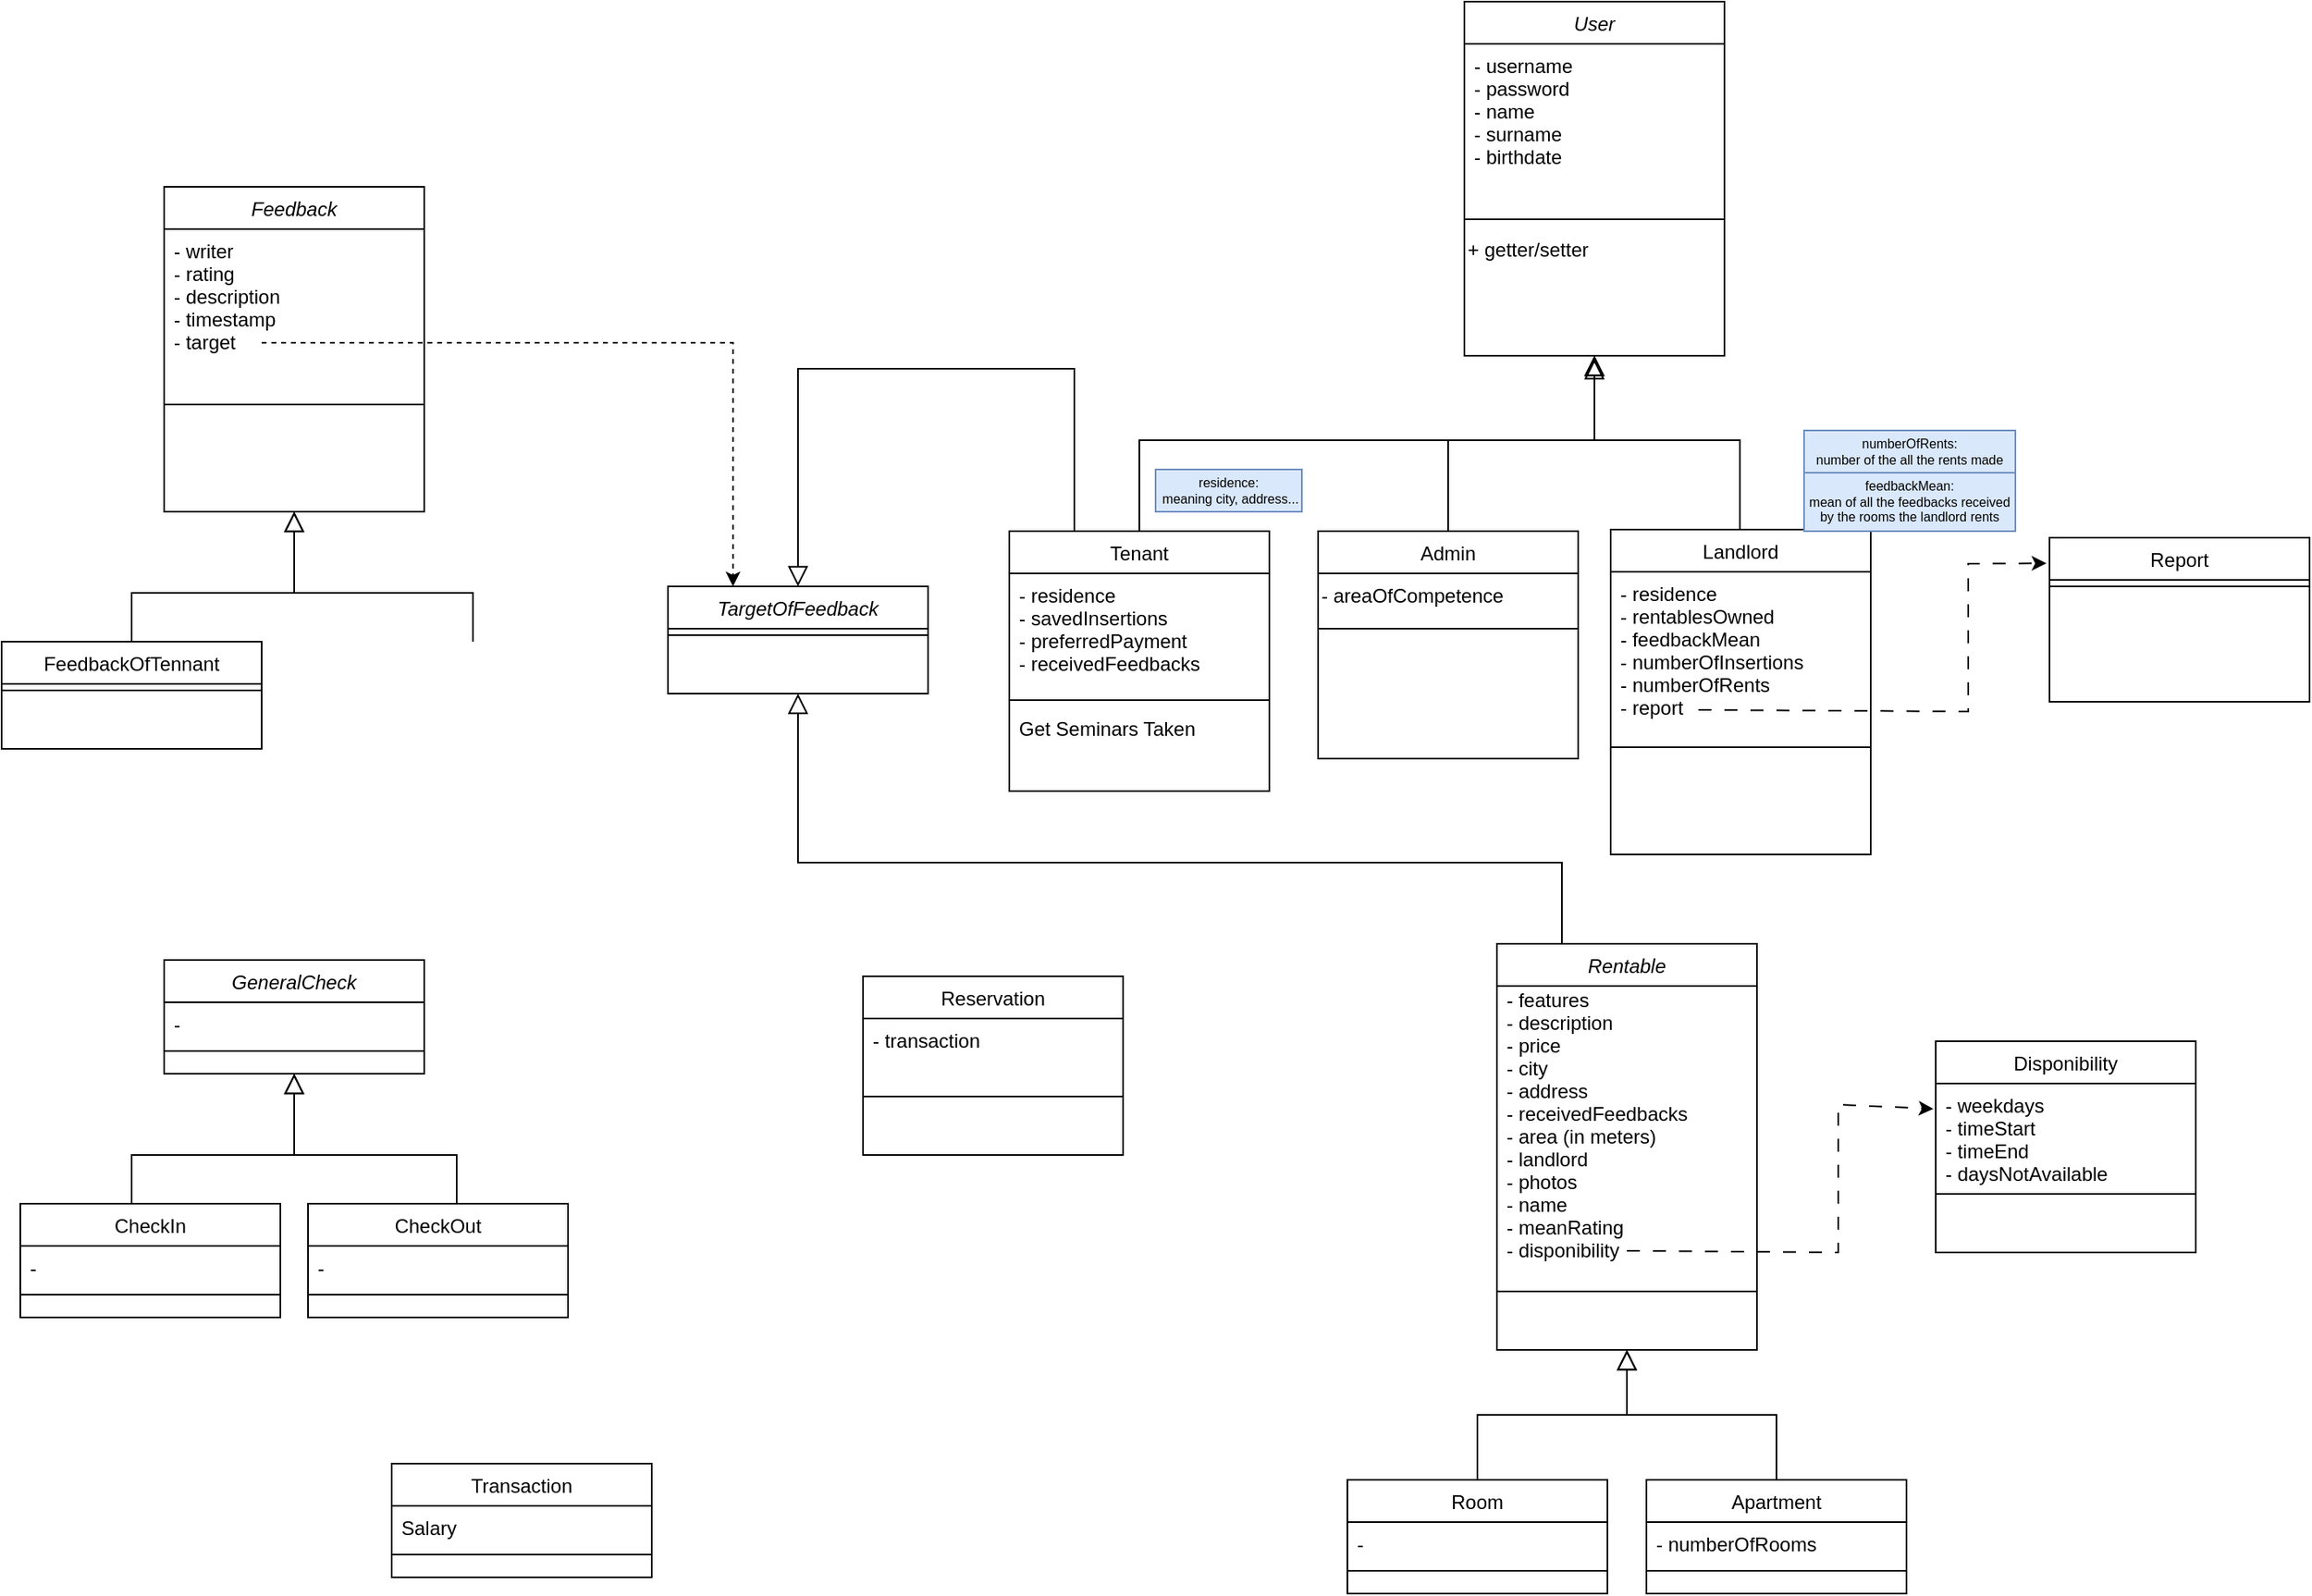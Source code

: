 <mxfile version="22.1.0" type="github">
  <diagram id="C5RBs43oDa-KdzZeNtuy" name="Page-1">
    <mxGraphModel dx="2010" dy="683" grid="1" gridSize="10" guides="1" tooltips="1" connect="1" arrows="1" fold="1" page="1" pageScale="1" pageWidth="827" pageHeight="1169" math="0" shadow="0">
      <root>
        <mxCell id="WIyWlLk6GJQsqaUBKTNV-0" />
        <mxCell id="WIyWlLk6GJQsqaUBKTNV-1" parent="WIyWlLk6GJQsqaUBKTNV-0" />
        <mxCell id="zkfFHV4jXpPFQw0GAbJ--0" value="User" style="swimlane;fontStyle=2;align=center;verticalAlign=top;childLayout=stackLayout;horizontal=1;startSize=26;horizontalStack=0;resizeParent=1;resizeLast=0;collapsible=1;marginBottom=0;rounded=0;shadow=0;strokeWidth=1;" parent="WIyWlLk6GJQsqaUBKTNV-1" vertex="1">
          <mxGeometry x="220" y="40" width="160" height="218" as="geometry">
            <mxRectangle x="220" y="40" width="160" height="26" as="alternateBounds" />
          </mxGeometry>
        </mxCell>
        <mxCell id="zkfFHV4jXpPFQw0GAbJ--1" value="- username&#xa;- password&#xa;- name&#xa;- surname&#xa;- birthdate&#xa;" style="text;align=left;verticalAlign=top;spacingLeft=4;spacingRight=4;overflow=hidden;rotatable=0;points=[[0,0.5],[1,0.5]];portConstraint=eastwest;" parent="zkfFHV4jXpPFQw0GAbJ--0" vertex="1">
          <mxGeometry y="26" width="160" height="104" as="geometry" />
        </mxCell>
        <mxCell id="zkfFHV4jXpPFQw0GAbJ--4" value="" style="line;html=1;strokeWidth=1;align=left;verticalAlign=middle;spacingTop=-1;spacingLeft=3;spacingRight=3;rotatable=0;labelPosition=right;points=[];portConstraint=eastwest;" parent="zkfFHV4jXpPFQw0GAbJ--0" vertex="1">
          <mxGeometry y="130" width="160" height="8" as="geometry" />
        </mxCell>
        <mxCell id="wfxfI5iOZnwXjlkPvfiG-52" value="&lt;div&gt;+ getter/setter&lt;/div&gt;" style="text;html=1;align=left;verticalAlign=middle;resizable=0;points=[];autosize=1;strokeColor=none;fillColor=none;" vertex="1" parent="zkfFHV4jXpPFQw0GAbJ--0">
          <mxGeometry y="138" width="160" height="30" as="geometry" />
        </mxCell>
        <mxCell id="zkfFHV4jXpPFQw0GAbJ--6" value="Tenant" style="swimlane;fontStyle=0;align=center;verticalAlign=top;childLayout=stackLayout;horizontal=1;startSize=26;horizontalStack=0;resizeParent=1;resizeLast=0;collapsible=1;marginBottom=0;rounded=0;shadow=0;strokeWidth=1;" parent="WIyWlLk6GJQsqaUBKTNV-1" vertex="1">
          <mxGeometry x="-60" y="366" width="160" height="160" as="geometry">
            <mxRectangle x="130" y="380" width="160" height="26" as="alternateBounds" />
          </mxGeometry>
        </mxCell>
        <mxCell id="zkfFHV4jXpPFQw0GAbJ--7" value="- residence&#xa;- savedInsertions&#xa;- preferredPayment&#xa;- receivedFeedbacks&#xa;&#xa;" style="text;align=left;verticalAlign=top;spacingLeft=4;spacingRight=4;overflow=hidden;rotatable=0;points=[[0,0.5],[1,0.5]];portConstraint=eastwest;" parent="zkfFHV4jXpPFQw0GAbJ--6" vertex="1">
          <mxGeometry y="26" width="160" height="74" as="geometry" />
        </mxCell>
        <mxCell id="zkfFHV4jXpPFQw0GAbJ--9" value="" style="line;html=1;strokeWidth=1;align=left;verticalAlign=middle;spacingTop=-1;spacingLeft=3;spacingRight=3;rotatable=0;labelPosition=right;points=[];portConstraint=eastwest;" parent="zkfFHV4jXpPFQw0GAbJ--6" vertex="1">
          <mxGeometry y="100" width="160" height="8" as="geometry" />
        </mxCell>
        <mxCell id="zkfFHV4jXpPFQw0GAbJ--11" value="Get Seminars Taken" style="text;align=left;verticalAlign=top;spacingLeft=4;spacingRight=4;overflow=hidden;rotatable=0;points=[[0,0.5],[1,0.5]];portConstraint=eastwest;" parent="zkfFHV4jXpPFQw0GAbJ--6" vertex="1">
          <mxGeometry y="108" width="160" height="26" as="geometry" />
        </mxCell>
        <mxCell id="zkfFHV4jXpPFQw0GAbJ--12" value="" style="endArrow=block;endSize=10;endFill=0;shadow=0;strokeWidth=1;rounded=0;edgeStyle=elbowEdgeStyle;elbow=vertical;" parent="WIyWlLk6GJQsqaUBKTNV-1" source="zkfFHV4jXpPFQw0GAbJ--6" target="zkfFHV4jXpPFQw0GAbJ--0" edge="1">
          <mxGeometry width="160" relative="1" as="geometry">
            <mxPoint x="200" y="203" as="sourcePoint" />
            <mxPoint x="200" y="203" as="targetPoint" />
            <Array as="points">
              <mxPoint x="160" y="310" />
            </Array>
          </mxGeometry>
        </mxCell>
        <mxCell id="zkfFHV4jXpPFQw0GAbJ--13" value="Landlord" style="swimlane;fontStyle=0;align=center;verticalAlign=top;childLayout=stackLayout;horizontal=1;startSize=26;horizontalStack=0;resizeParent=1;resizeLast=0;collapsible=1;marginBottom=0;rounded=0;shadow=0;strokeWidth=1;" parent="WIyWlLk6GJQsqaUBKTNV-1" vertex="1">
          <mxGeometry x="310" y="365" width="160" height="200" as="geometry">
            <mxRectangle x="340" y="380" width="170" height="26" as="alternateBounds" />
          </mxGeometry>
        </mxCell>
        <mxCell id="zkfFHV4jXpPFQw0GAbJ--14" value="- residence&#xa;- rentablesOwned&#xa;- feedbackMean&#xa;- numberOfInsertions&#xa;- numberOfRents&#xa;- report&#xa;&#xa;&#xa;" style="text;align=left;verticalAlign=top;spacingLeft=4;spacingRight=4;overflow=hidden;rotatable=0;points=[[0,0.5],[1,0.5]];portConstraint=eastwest;" parent="zkfFHV4jXpPFQw0GAbJ--13" vertex="1">
          <mxGeometry y="26" width="160" height="104" as="geometry" />
        </mxCell>
        <mxCell id="zkfFHV4jXpPFQw0GAbJ--15" value="" style="line;html=1;strokeWidth=1;align=left;verticalAlign=middle;spacingTop=-1;spacingLeft=3;spacingRight=3;rotatable=0;labelPosition=right;points=[];portConstraint=eastwest;" parent="zkfFHV4jXpPFQw0GAbJ--13" vertex="1">
          <mxGeometry y="130" width="160" height="8" as="geometry" />
        </mxCell>
        <mxCell id="zkfFHV4jXpPFQw0GAbJ--16" value="" style="endArrow=block;endSize=10;endFill=0;shadow=0;strokeWidth=1;rounded=0;edgeStyle=elbowEdgeStyle;elbow=vertical;" parent="WIyWlLk6GJQsqaUBKTNV-1" edge="1">
          <mxGeometry width="160" relative="1" as="geometry">
            <mxPoint x="389.52" y="365" as="sourcePoint" />
            <mxPoint x="300" y="260" as="targetPoint" />
            <Array as="points">
              <mxPoint x="350" y="310" />
            </Array>
          </mxGeometry>
        </mxCell>
        <mxCell id="zkfFHV4jXpPFQw0GAbJ--17" value="FeedbackOfTennant" style="swimlane;fontStyle=0;align=center;verticalAlign=top;childLayout=stackLayout;horizontal=1;startSize=26;horizontalStack=0;resizeParent=1;resizeLast=0;collapsible=1;marginBottom=0;rounded=0;shadow=0;strokeWidth=1;" parent="WIyWlLk6GJQsqaUBKTNV-1" vertex="1">
          <mxGeometry x="-680" y="434" width="160" height="66" as="geometry">
            <mxRectangle x="550" y="140" width="160" height="26" as="alternateBounds" />
          </mxGeometry>
        </mxCell>
        <mxCell id="zkfFHV4jXpPFQw0GAbJ--23" value="" style="line;html=1;strokeWidth=1;align=left;verticalAlign=middle;spacingTop=-1;spacingLeft=3;spacingRight=3;rotatable=0;labelPosition=right;points=[];portConstraint=eastwest;" parent="zkfFHV4jXpPFQw0GAbJ--17" vertex="1">
          <mxGeometry y="26" width="160" height="8" as="geometry" />
        </mxCell>
        <mxCell id="wfxfI5iOZnwXjlkPvfiG-5" value="Report" style="swimlane;fontStyle=0;align=center;verticalAlign=top;childLayout=stackLayout;horizontal=1;startSize=26;horizontalStack=0;resizeParent=1;resizeLast=0;collapsible=1;marginBottom=0;rounded=0;shadow=0;strokeWidth=1;" vertex="1" parent="WIyWlLk6GJQsqaUBKTNV-1">
          <mxGeometry x="580" y="370" width="160" height="101" as="geometry">
            <mxRectangle x="340" y="380" width="170" height="26" as="alternateBounds" />
          </mxGeometry>
        </mxCell>
        <mxCell id="wfxfI5iOZnwXjlkPvfiG-7" value="" style="line;html=1;strokeWidth=1;align=left;verticalAlign=middle;spacingTop=-1;spacingLeft=3;spacingRight=3;rotatable=0;labelPosition=right;points=[];portConstraint=eastwest;" vertex="1" parent="wfxfI5iOZnwXjlkPvfiG-5">
          <mxGeometry y="26" width="160" height="8" as="geometry" />
        </mxCell>
        <mxCell id="wfxfI5iOZnwXjlkPvfiG-14" value="Rentable" style="swimlane;fontStyle=2;align=center;verticalAlign=top;childLayout=stackLayout;horizontal=1;startSize=26;horizontalStack=0;resizeParent=1;resizeLast=0;collapsible=1;marginBottom=0;rounded=0;shadow=0;strokeWidth=1;" vertex="1" parent="WIyWlLk6GJQsqaUBKTNV-1">
          <mxGeometry x="240" y="620" width="160" height="250" as="geometry">
            <mxRectangle x="340" y="380" width="170" height="26" as="alternateBounds" />
          </mxGeometry>
        </mxCell>
        <mxCell id="wfxfI5iOZnwXjlkPvfiG-15" value="- features&#xa;- description&#xa;- price&#xa;- city&#xa;- address&#xa;- receivedFeedbacks&#xa;- area (in meters)&#xa;- landlord&#xa;- photos&#xa;- name&#xa;- meanRating&#xa;- disponibility&#xa;&#xa;&#xa;&#xa;&#xa;&#xa;" style="text;align=left;verticalAlign=middle;spacingLeft=4;spacingRight=4;overflow=hidden;rotatable=0;points=[[0,0.5],[1,0.5]];portConstraint=eastwest;labelPosition=center;verticalLabelPosition=middle;" vertex="1" parent="wfxfI5iOZnwXjlkPvfiG-14">
          <mxGeometry y="26" width="160" height="184" as="geometry" />
        </mxCell>
        <mxCell id="wfxfI5iOZnwXjlkPvfiG-16" value="" style="line;html=1;strokeWidth=1;align=left;verticalAlign=middle;spacingTop=-1;spacingLeft=3;spacingRight=3;rotatable=0;labelPosition=right;points=[];portConstraint=eastwest;" vertex="1" parent="wfxfI5iOZnwXjlkPvfiG-14">
          <mxGeometry y="210" width="160" height="8" as="geometry" />
        </mxCell>
        <mxCell id="wfxfI5iOZnwXjlkPvfiG-17" value="Room" style="swimlane;fontStyle=0;align=center;verticalAlign=top;childLayout=stackLayout;horizontal=1;startSize=26;horizontalStack=0;resizeParent=1;resizeLast=0;collapsible=1;marginBottom=0;rounded=0;shadow=0;strokeWidth=1;" vertex="1" parent="WIyWlLk6GJQsqaUBKTNV-1">
          <mxGeometry x="148" y="950" width="160" height="70" as="geometry">
            <mxRectangle x="340" y="380" width="170" height="26" as="alternateBounds" />
          </mxGeometry>
        </mxCell>
        <mxCell id="wfxfI5iOZnwXjlkPvfiG-18" value="- " style="text;align=left;verticalAlign=top;spacingLeft=4;spacingRight=4;overflow=hidden;rotatable=0;points=[[0,0.5],[1,0.5]];portConstraint=eastwest;" vertex="1" parent="wfxfI5iOZnwXjlkPvfiG-17">
          <mxGeometry y="26" width="160" height="26" as="geometry" />
        </mxCell>
        <mxCell id="wfxfI5iOZnwXjlkPvfiG-19" value="" style="line;html=1;strokeWidth=1;align=left;verticalAlign=middle;spacingTop=-1;spacingLeft=3;spacingRight=3;rotatable=0;labelPosition=right;points=[];portConstraint=eastwest;" vertex="1" parent="wfxfI5iOZnwXjlkPvfiG-17">
          <mxGeometry y="52" width="160" height="8" as="geometry" />
        </mxCell>
        <mxCell id="wfxfI5iOZnwXjlkPvfiG-20" value="Apartment" style="swimlane;fontStyle=0;align=center;verticalAlign=top;childLayout=stackLayout;horizontal=1;startSize=26;horizontalStack=0;resizeParent=1;resizeLast=0;collapsible=1;marginBottom=0;rounded=0;shadow=0;strokeWidth=1;" vertex="1" parent="WIyWlLk6GJQsqaUBKTNV-1">
          <mxGeometry x="332" y="950" width="160" height="70" as="geometry">
            <mxRectangle x="340" y="380" width="170" height="26" as="alternateBounds" />
          </mxGeometry>
        </mxCell>
        <mxCell id="wfxfI5iOZnwXjlkPvfiG-21" value="- numberOfRooms" style="text;align=left;verticalAlign=top;spacingLeft=4;spacingRight=4;overflow=hidden;rotatable=0;points=[[0,0.5],[1,0.5]];portConstraint=eastwest;" vertex="1" parent="wfxfI5iOZnwXjlkPvfiG-20">
          <mxGeometry y="26" width="160" height="26" as="geometry" />
        </mxCell>
        <mxCell id="wfxfI5iOZnwXjlkPvfiG-22" value="" style="line;html=1;strokeWidth=1;align=left;verticalAlign=middle;spacingTop=-1;spacingLeft=3;spacingRight=3;rotatable=0;labelPosition=right;points=[];portConstraint=eastwest;" vertex="1" parent="wfxfI5iOZnwXjlkPvfiG-20">
          <mxGeometry y="52" width="160" height="8" as="geometry" />
        </mxCell>
        <mxCell id="wfxfI5iOZnwXjlkPvfiG-23" value="Reservation" style="swimlane;fontStyle=0;align=center;verticalAlign=top;childLayout=stackLayout;horizontal=1;startSize=26;horizontalStack=0;resizeParent=1;resizeLast=0;collapsible=1;marginBottom=0;rounded=0;shadow=0;strokeWidth=1;" vertex="1" parent="WIyWlLk6GJQsqaUBKTNV-1">
          <mxGeometry x="-150" y="640" width="160" height="110" as="geometry">
            <mxRectangle x="340" y="380" width="170" height="26" as="alternateBounds" />
          </mxGeometry>
        </mxCell>
        <mxCell id="wfxfI5iOZnwXjlkPvfiG-24" value="- transaction" style="text;align=left;verticalAlign=top;spacingLeft=4;spacingRight=4;overflow=hidden;rotatable=0;points=[[0,0.5],[1,0.5]];portConstraint=eastwest;" vertex="1" parent="wfxfI5iOZnwXjlkPvfiG-23">
          <mxGeometry y="26" width="160" height="44" as="geometry" />
        </mxCell>
        <mxCell id="wfxfI5iOZnwXjlkPvfiG-25" value="" style="line;html=1;strokeWidth=1;align=left;verticalAlign=middle;spacingTop=-1;spacingLeft=3;spacingRight=3;rotatable=0;labelPosition=right;points=[];portConstraint=eastwest;" vertex="1" parent="wfxfI5iOZnwXjlkPvfiG-23">
          <mxGeometry y="70" width="160" height="8" as="geometry" />
        </mxCell>
        <mxCell id="wfxfI5iOZnwXjlkPvfiG-26" value="Transaction" style="swimlane;fontStyle=0;align=center;verticalAlign=top;childLayout=stackLayout;horizontal=1;startSize=26;horizontalStack=0;resizeParent=1;resizeLast=0;collapsible=1;marginBottom=0;rounded=0;shadow=0;strokeWidth=1;" vertex="1" parent="WIyWlLk6GJQsqaUBKTNV-1">
          <mxGeometry x="-440" y="940" width="160" height="70" as="geometry">
            <mxRectangle x="340" y="380" width="170" height="26" as="alternateBounds" />
          </mxGeometry>
        </mxCell>
        <mxCell id="wfxfI5iOZnwXjlkPvfiG-27" value="Salary" style="text;align=left;verticalAlign=top;spacingLeft=4;spacingRight=4;overflow=hidden;rotatable=0;points=[[0,0.5],[1,0.5]];portConstraint=eastwest;" vertex="1" parent="wfxfI5iOZnwXjlkPvfiG-26">
          <mxGeometry y="26" width="160" height="26" as="geometry" />
        </mxCell>
        <mxCell id="wfxfI5iOZnwXjlkPvfiG-28" value="" style="line;html=1;strokeWidth=1;align=left;verticalAlign=middle;spacingTop=-1;spacingLeft=3;spacingRight=3;rotatable=0;labelPosition=right;points=[];portConstraint=eastwest;" vertex="1" parent="wfxfI5iOZnwXjlkPvfiG-26">
          <mxGeometry y="52" width="160" height="8" as="geometry" />
        </mxCell>
        <mxCell id="wfxfI5iOZnwXjlkPvfiG-55" value="Feedback" style="swimlane;fontStyle=2;align=center;verticalAlign=top;childLayout=stackLayout;horizontal=1;startSize=26;horizontalStack=0;resizeParent=1;resizeLast=0;collapsible=1;marginBottom=0;rounded=0;shadow=0;strokeWidth=1;" vertex="1" parent="WIyWlLk6GJQsqaUBKTNV-1">
          <mxGeometry x="-580" y="154" width="160" height="200" as="geometry">
            <mxRectangle x="340" y="380" width="170" height="26" as="alternateBounds" />
          </mxGeometry>
        </mxCell>
        <mxCell id="wfxfI5iOZnwXjlkPvfiG-56" value="- writer&#xa;- rating&#xa;- description&#xa;- timestamp&#xa;- target&#xa;" style="text;align=left;verticalAlign=top;spacingLeft=4;spacingRight=4;overflow=hidden;rotatable=0;points=[[0,0.5],[1,0.5]];portConstraint=eastwest;" vertex="1" parent="wfxfI5iOZnwXjlkPvfiG-55">
          <mxGeometry y="26" width="160" height="104" as="geometry" />
        </mxCell>
        <mxCell id="wfxfI5iOZnwXjlkPvfiG-74" value="" style="endArrow=block;endSize=10;endFill=0;shadow=0;strokeWidth=1;rounded=0;edgeStyle=elbowEdgeStyle;elbow=vertical;exitX=0.25;exitY=0;exitDx=0;exitDy=0;" edge="1" parent="wfxfI5iOZnwXjlkPvfiG-55" source="zkfFHV4jXpPFQw0GAbJ--6">
          <mxGeometry width="160" relative="1" as="geometry">
            <mxPoint x="30" y="160.0" as="sourcePoint" />
            <mxPoint x="390" y="246" as="targetPoint" />
            <Array as="points">
              <mxPoint x="170" y="112" />
            </Array>
          </mxGeometry>
        </mxCell>
        <mxCell id="wfxfI5iOZnwXjlkPvfiG-57" value="" style="line;html=1;strokeWidth=1;align=left;verticalAlign=middle;spacingTop=-1;spacingLeft=3;spacingRight=3;rotatable=0;labelPosition=right;points=[];portConstraint=eastwest;" vertex="1" parent="wfxfI5iOZnwXjlkPvfiG-55">
          <mxGeometry y="130" width="160" height="8" as="geometry" />
        </mxCell>
        <mxCell id="wfxfI5iOZnwXjlkPvfiG-60" value="" style="endArrow=block;endSize=10;endFill=0;shadow=0;strokeWidth=1;rounded=0;edgeStyle=elbowEdgeStyle;elbow=vertical;exitX=0.5;exitY=0;exitDx=0;exitDy=0;" edge="1" parent="WIyWlLk6GJQsqaUBKTNV-1" source="wfxfI5iOZnwXjlkPvfiG-2">
          <mxGeometry width="160" relative="1" as="geometry">
            <mxPoint x="10" y="358.0" as="sourcePoint" />
            <mxPoint x="300" y="258" as="targetPoint" />
            <Array as="points">
              <mxPoint x="260" y="310" />
            </Array>
          </mxGeometry>
        </mxCell>
        <mxCell id="wfxfI5iOZnwXjlkPvfiG-61" value="" style="endArrow=block;endSize=10;endFill=0;shadow=0;strokeWidth=1;rounded=0;edgeStyle=elbowEdgeStyle;elbow=vertical;" edge="1" parent="WIyWlLk6GJQsqaUBKTNV-1">
          <mxGeometry width="160" relative="1" as="geometry">
            <mxPoint x="-390" y="434" as="sourcePoint" />
            <mxPoint x="-500" y="354" as="targetPoint" />
            <Array as="points">
              <mxPoint x="-450" y="404" />
            </Array>
          </mxGeometry>
        </mxCell>
        <mxCell id="wfxfI5iOZnwXjlkPvfiG-62" value="" style="endArrow=block;endSize=10;endFill=0;shadow=0;strokeWidth=1;rounded=0;edgeStyle=elbowEdgeStyle;elbow=vertical;" edge="1" parent="WIyWlLk6GJQsqaUBKTNV-1">
          <mxGeometry width="160" relative="1" as="geometry">
            <mxPoint x="-600" y="434" as="sourcePoint" />
            <mxPoint x="-500" y="354" as="targetPoint" />
            <Array as="points">
              <mxPoint x="-550" y="404" />
            </Array>
          </mxGeometry>
        </mxCell>
        <mxCell id="wfxfI5iOZnwXjlkPvfiG-63" value="" style="endArrow=block;endSize=10;endFill=0;shadow=0;strokeWidth=1;rounded=0;edgeStyle=elbowEdgeStyle;elbow=vertical;exitX=0.5;exitY=0;exitDx=0;exitDy=0;" edge="1" parent="WIyWlLk6GJQsqaUBKTNV-1" source="wfxfI5iOZnwXjlkPvfiG-17">
          <mxGeometry width="160" relative="1" as="geometry">
            <mxPoint x="310" y="890" as="sourcePoint" />
            <mxPoint x="320" y="870" as="targetPoint" />
            <Array as="points" />
          </mxGeometry>
        </mxCell>
        <mxCell id="wfxfI5iOZnwXjlkPvfiG-64" value="" style="endArrow=block;endSize=10;endFill=0;shadow=0;strokeWidth=1;rounded=0;edgeStyle=elbowEdgeStyle;elbow=vertical;exitX=0.5;exitY=0;exitDx=0;exitDy=0;entryX=0.5;entryY=1;entryDx=0;entryDy=0;" edge="1" parent="WIyWlLk6GJQsqaUBKTNV-1" source="wfxfI5iOZnwXjlkPvfiG-20" target="wfxfI5iOZnwXjlkPvfiG-14">
          <mxGeometry width="160" relative="1" as="geometry">
            <mxPoint x="320" y="900" as="sourcePoint" />
            <mxPoint x="390" y="790" as="targetPoint" />
            <Array as="points" />
          </mxGeometry>
        </mxCell>
        <mxCell id="wfxfI5iOZnwXjlkPvfiG-65" value="&lt;div style=&quot;font-size: 8px;&quot;&gt;feedbackMean:&lt;/div&gt;mean of all the feedbacks received by the rooms the landlord rents" style="text;html=1;strokeColor=#6c8ebf;fillColor=#dae8fc;align=center;verticalAlign=middle;whiteSpace=wrap;rounded=0;fontSize=8;" vertex="1" parent="WIyWlLk6GJQsqaUBKTNV-1">
          <mxGeometry x="429" y="330" width="130" height="36" as="geometry" />
        </mxCell>
        <mxCell id="wfxfI5iOZnwXjlkPvfiG-66" value="&lt;div style=&quot;font-size: 8px;&quot;&gt;numberOfRents:&lt;/div&gt;number of the all the rents made " style="text;html=1;strokeColor=#6c8ebf;fillColor=#dae8fc;align=center;verticalAlign=middle;whiteSpace=wrap;rounded=0;fontSize=8;" vertex="1" parent="WIyWlLk6GJQsqaUBKTNV-1">
          <mxGeometry x="429" y="304" width="130" height="26" as="geometry" />
        </mxCell>
        <mxCell id="wfxfI5iOZnwXjlkPvfiG-71" value="TargetOfFeedback" style="swimlane;fontStyle=2;align=center;verticalAlign=top;childLayout=stackLayout;horizontal=1;startSize=26;horizontalStack=0;resizeParent=1;resizeLast=0;collapsible=1;marginBottom=0;rounded=0;shadow=0;strokeWidth=1;" vertex="1" parent="WIyWlLk6GJQsqaUBKTNV-1">
          <mxGeometry x="-270" y="400" width="160" height="66" as="geometry">
            <mxRectangle x="340" y="380" width="170" height="26" as="alternateBounds" />
          </mxGeometry>
        </mxCell>
        <mxCell id="wfxfI5iOZnwXjlkPvfiG-73" value="" style="line;html=1;strokeWidth=1;align=left;verticalAlign=middle;spacingTop=-1;spacingLeft=3;spacingRight=3;rotatable=0;labelPosition=right;points=[];portConstraint=eastwest;" vertex="1" parent="wfxfI5iOZnwXjlkPvfiG-71">
          <mxGeometry y="26" width="160" height="8" as="geometry" />
        </mxCell>
        <mxCell id="wfxfI5iOZnwXjlkPvfiG-72" value="&#xa;" style="text;align=left;verticalAlign=top;spacingLeft=4;spacingRight=4;overflow=hidden;rotatable=0;points=[[0,0.5],[1,0.5]];portConstraint=eastwest;" vertex="1" parent="wfxfI5iOZnwXjlkPvfiG-71">
          <mxGeometry y="34" width="160" height="26" as="geometry" />
        </mxCell>
        <mxCell id="wfxfI5iOZnwXjlkPvfiG-76" value="" style="endArrow=block;endSize=10;endFill=0;shadow=0;strokeWidth=1;rounded=0;edgeStyle=elbowEdgeStyle;elbow=vertical;exitX=0.25;exitY=0;exitDx=0;exitDy=0;entryX=0.5;entryY=1;entryDx=0;entryDy=0;" edge="1" parent="WIyWlLk6GJQsqaUBKTNV-1" source="wfxfI5iOZnwXjlkPvfiG-14" target="wfxfI5iOZnwXjlkPvfiG-71">
          <mxGeometry width="160" relative="1" as="geometry">
            <mxPoint x="319" y="572" as="sourcePoint" />
            <mxPoint x="-100" y="530" as="targetPoint" />
            <Array as="points">
              <mxPoint x="40" y="570" />
            </Array>
          </mxGeometry>
        </mxCell>
        <mxCell id="wfxfI5iOZnwXjlkPvfiG-2" value="Admin" style="swimlane;fontStyle=0;align=center;verticalAlign=top;childLayout=stackLayout;horizontal=1;startSize=26;horizontalStack=0;resizeParent=1;resizeLast=0;collapsible=1;marginBottom=0;rounded=0;shadow=0;strokeWidth=1;" vertex="1" parent="WIyWlLk6GJQsqaUBKTNV-1">
          <mxGeometry x="130" y="366" width="160" height="140" as="geometry">
            <mxRectangle x="340" y="380" width="170" height="26" as="alternateBounds" />
          </mxGeometry>
        </mxCell>
        <mxCell id="wfxfI5iOZnwXjlkPvfiG-67" value="- areaOfCompetence" style="text;html=1;align=left;verticalAlign=top;resizable=0;points=[];autosize=1;strokeColor=none;fillColor=none;" vertex="1" parent="wfxfI5iOZnwXjlkPvfiG-2">
          <mxGeometry y="26" width="160" height="30" as="geometry" />
        </mxCell>
        <mxCell id="wfxfI5iOZnwXjlkPvfiG-4" value="" style="line;html=1;strokeWidth=1;align=left;verticalAlign=middle;spacingTop=-1;spacingLeft=3;spacingRight=3;rotatable=0;labelPosition=right;points=[];portConstraint=eastwest;" vertex="1" parent="wfxfI5iOZnwXjlkPvfiG-2">
          <mxGeometry y="56" width="160" height="8" as="geometry" />
        </mxCell>
        <mxCell id="wfxfI5iOZnwXjlkPvfiG-53" value="&lt;div style=&quot;font-size: 8px;&quot;&gt;residence:&lt;/div&gt;&lt;div style=&quot;font-size: 8px;&quot;&gt;&amp;nbsp;meaning city, address...&lt;/div&gt;" style="text;html=1;strokeColor=#6c8ebf;fillColor=#dae8fc;align=center;verticalAlign=middle;whiteSpace=wrap;rounded=0;fontSize=8;" vertex="1" parent="WIyWlLk6GJQsqaUBKTNV-1">
          <mxGeometry x="30" y="328" width="90" height="26" as="geometry" />
        </mxCell>
        <mxCell id="wfxfI5iOZnwXjlkPvfiG-78" value="" style="endArrow=classic;html=1;rounded=0;entryX=0.25;entryY=0;entryDx=0;entryDy=0;dashed=1;" edge="1" parent="WIyWlLk6GJQsqaUBKTNV-1" target="wfxfI5iOZnwXjlkPvfiG-71">
          <mxGeometry width="50" height="50" relative="1" as="geometry">
            <mxPoint x="-520" y="250" as="sourcePoint" />
            <mxPoint x="-230" y="250" as="targetPoint" />
            <Array as="points">
              <mxPoint x="-230" y="250" />
            </Array>
          </mxGeometry>
        </mxCell>
        <mxCell id="wfxfI5iOZnwXjlkPvfiG-79" value="" style="endArrow=classic;html=1;rounded=0;entryX=-0.012;entryY=0.156;entryDx=0;entryDy=0;entryPerimeter=0;dashed=1;dashPattern=8 8;" edge="1" parent="WIyWlLk6GJQsqaUBKTNV-1" target="wfxfI5iOZnwXjlkPvfiG-5">
          <mxGeometry width="50" height="50" relative="1" as="geometry">
            <mxPoint x="364" y="476" as="sourcePoint" />
            <mxPoint x="580" y="410" as="targetPoint" />
            <Array as="points">
              <mxPoint x="530" y="477" />
              <mxPoint x="530" y="386" />
            </Array>
          </mxGeometry>
        </mxCell>
        <mxCell id="wfxfI5iOZnwXjlkPvfiG-8" value="Disponibility" style="swimlane;fontStyle=0;align=center;verticalAlign=top;childLayout=stackLayout;horizontal=1;startSize=26;horizontalStack=0;resizeParent=1;resizeLast=0;collapsible=1;marginBottom=0;rounded=0;shadow=0;strokeWidth=1;" vertex="1" parent="WIyWlLk6GJQsqaUBKTNV-1">
          <mxGeometry x="510" y="680" width="160" height="130" as="geometry">
            <mxRectangle x="340" y="380" width="170" height="26" as="alternateBounds" />
          </mxGeometry>
        </mxCell>
        <mxCell id="wfxfI5iOZnwXjlkPvfiG-9" value="- weekdays&#xa;- timeStart&#xa;- timeEnd&#xa;- daysNotAvailable&#xa;&#xa;&#xa;" style="text;align=left;verticalAlign=top;spacingLeft=4;spacingRight=4;overflow=hidden;rotatable=0;points=[[0,0.5],[1,0.5]];portConstraint=eastwest;" vertex="1" parent="wfxfI5iOZnwXjlkPvfiG-8">
          <mxGeometry y="26" width="160" height="64" as="geometry" />
        </mxCell>
        <mxCell id="wfxfI5iOZnwXjlkPvfiG-10" value="" style="line;html=1;strokeWidth=1;align=left;verticalAlign=middle;spacingTop=-1;spacingLeft=3;spacingRight=3;rotatable=0;labelPosition=right;points=[];portConstraint=eastwest;" vertex="1" parent="wfxfI5iOZnwXjlkPvfiG-8">
          <mxGeometry y="90" width="160" height="8" as="geometry" />
        </mxCell>
        <mxCell id="wfxfI5iOZnwXjlkPvfiG-80" value="" style="endArrow=classic;html=1;rounded=0;entryX=-0.009;entryY=0.244;entryDx=0;entryDy=0;entryPerimeter=0;dashed=1;dashPattern=8 8;" edge="1" parent="WIyWlLk6GJQsqaUBKTNV-1" target="wfxfI5iOZnwXjlkPvfiG-9">
          <mxGeometry width="50" height="50" relative="1" as="geometry">
            <mxPoint x="320" y="809" as="sourcePoint" />
            <mxPoint x="534" y="719" as="targetPoint" />
            <Array as="points">
              <mxPoint x="450" y="810" />
              <mxPoint x="450" y="719" />
            </Array>
          </mxGeometry>
        </mxCell>
        <mxCell id="wfxfI5iOZnwXjlkPvfiG-81" value="CheckIn" style="swimlane;fontStyle=0;align=center;verticalAlign=top;childLayout=stackLayout;horizontal=1;startSize=26;horizontalStack=0;resizeParent=1;resizeLast=0;collapsible=1;marginBottom=0;rounded=0;shadow=0;strokeWidth=1;" vertex="1" parent="WIyWlLk6GJQsqaUBKTNV-1">
          <mxGeometry x="-668.5" y="780" width="160" height="70" as="geometry">
            <mxRectangle x="340" y="380" width="170" height="26" as="alternateBounds" />
          </mxGeometry>
        </mxCell>
        <mxCell id="wfxfI5iOZnwXjlkPvfiG-82" value="- " style="text;align=left;verticalAlign=top;spacingLeft=4;spacingRight=4;overflow=hidden;rotatable=0;points=[[0,0.5],[1,0.5]];portConstraint=eastwest;" vertex="1" parent="wfxfI5iOZnwXjlkPvfiG-81">
          <mxGeometry y="26" width="160" height="26" as="geometry" />
        </mxCell>
        <mxCell id="wfxfI5iOZnwXjlkPvfiG-83" value="" style="line;html=1;strokeWidth=1;align=left;verticalAlign=middle;spacingTop=-1;spacingLeft=3;spacingRight=3;rotatable=0;labelPosition=right;points=[];portConstraint=eastwest;" vertex="1" parent="wfxfI5iOZnwXjlkPvfiG-81">
          <mxGeometry y="52" width="160" height="8" as="geometry" />
        </mxCell>
        <mxCell id="wfxfI5iOZnwXjlkPvfiG-85" value="CheckOut" style="swimlane;fontStyle=0;align=center;verticalAlign=top;childLayout=stackLayout;horizontal=1;startSize=26;horizontalStack=0;resizeParent=1;resizeLast=0;collapsible=1;marginBottom=0;rounded=0;shadow=0;strokeWidth=1;" vertex="1" parent="WIyWlLk6GJQsqaUBKTNV-1">
          <mxGeometry x="-491.5" y="780" width="160" height="70" as="geometry">
            <mxRectangle x="340" y="380" width="170" height="26" as="alternateBounds" />
          </mxGeometry>
        </mxCell>
        <mxCell id="wfxfI5iOZnwXjlkPvfiG-86" value="- " style="text;align=left;verticalAlign=top;spacingLeft=4;spacingRight=4;overflow=hidden;rotatable=0;points=[[0,0.5],[1,0.5]];portConstraint=eastwest;" vertex="1" parent="wfxfI5iOZnwXjlkPvfiG-85">
          <mxGeometry y="26" width="160" height="26" as="geometry" />
        </mxCell>
        <mxCell id="wfxfI5iOZnwXjlkPvfiG-87" value="" style="line;html=1;strokeWidth=1;align=left;verticalAlign=middle;spacingTop=-1;spacingLeft=3;spacingRight=3;rotatable=0;labelPosition=right;points=[];portConstraint=eastwest;" vertex="1" parent="wfxfI5iOZnwXjlkPvfiG-85">
          <mxGeometry y="52" width="160" height="8" as="geometry" />
        </mxCell>
        <mxCell id="wfxfI5iOZnwXjlkPvfiG-88" value="GeneralCheck" style="swimlane;fontStyle=2;align=center;verticalAlign=top;childLayout=stackLayout;horizontal=1;startSize=26;horizontalStack=0;resizeParent=1;resizeLast=0;collapsible=1;marginBottom=0;rounded=0;shadow=0;strokeWidth=1;" vertex="1" parent="WIyWlLk6GJQsqaUBKTNV-1">
          <mxGeometry x="-580" y="630" width="160" height="70" as="geometry">
            <mxRectangle x="340" y="380" width="170" height="26" as="alternateBounds" />
          </mxGeometry>
        </mxCell>
        <mxCell id="wfxfI5iOZnwXjlkPvfiG-89" value="- " style="text;align=left;verticalAlign=top;spacingLeft=4;spacingRight=4;overflow=hidden;rotatable=0;points=[[0,0.5],[1,0.5]];portConstraint=eastwest;" vertex="1" parent="wfxfI5iOZnwXjlkPvfiG-88">
          <mxGeometry y="26" width="160" height="26" as="geometry" />
        </mxCell>
        <mxCell id="wfxfI5iOZnwXjlkPvfiG-90" value="" style="line;html=1;strokeWidth=1;align=left;verticalAlign=middle;spacingTop=-1;spacingLeft=3;spacingRight=3;rotatable=0;labelPosition=right;points=[];portConstraint=eastwest;" vertex="1" parent="wfxfI5iOZnwXjlkPvfiG-88">
          <mxGeometry y="52" width="160" height="8" as="geometry" />
        </mxCell>
        <mxCell id="wfxfI5iOZnwXjlkPvfiG-91" value="" style="endArrow=block;endSize=10;endFill=0;shadow=0;strokeWidth=1;rounded=0;edgeStyle=elbowEdgeStyle;elbow=vertical;" edge="1" parent="WIyWlLk6GJQsqaUBKTNV-1">
          <mxGeometry width="160" relative="1" as="geometry">
            <mxPoint x="-400" y="780" as="sourcePoint" />
            <mxPoint x="-500" y="700" as="targetPoint" />
            <Array as="points">
              <mxPoint x="-450" y="750" />
            </Array>
          </mxGeometry>
        </mxCell>
        <mxCell id="wfxfI5iOZnwXjlkPvfiG-92" value="" style="endArrow=block;endSize=10;endFill=0;shadow=0;strokeWidth=1;rounded=0;edgeStyle=elbowEdgeStyle;elbow=vertical;" edge="1" parent="WIyWlLk6GJQsqaUBKTNV-1">
          <mxGeometry width="160" relative="1" as="geometry">
            <mxPoint x="-600" y="780" as="sourcePoint" />
            <mxPoint x="-500" y="700" as="targetPoint" />
            <Array as="points">
              <mxPoint x="-550" y="750" />
            </Array>
          </mxGeometry>
        </mxCell>
      </root>
    </mxGraphModel>
  </diagram>
</mxfile>
